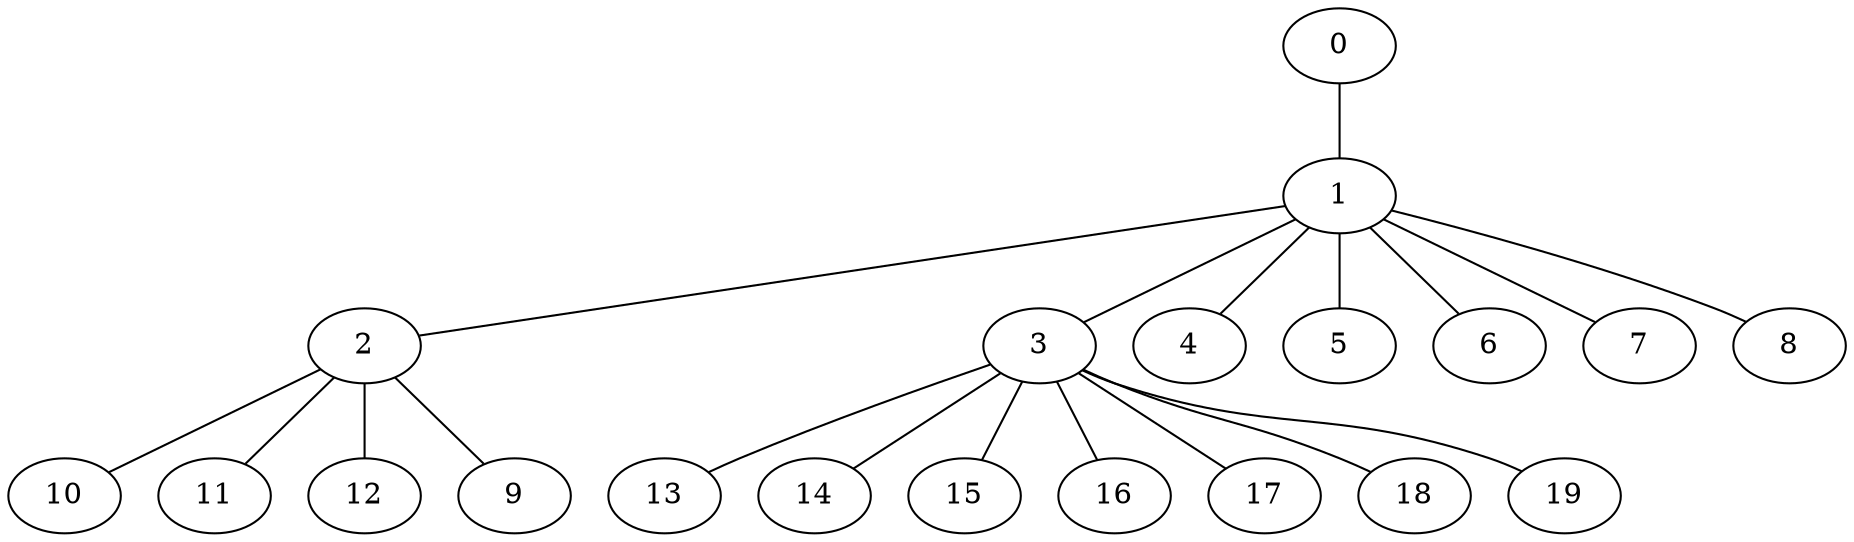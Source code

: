 
graph graphname {
    0 -- 1
1 -- 2
1 -- 3
1 -- 4
1 -- 5
1 -- 6
1 -- 7
1 -- 8
2 -- 10
2 -- 11
2 -- 12
2 -- 9
3 -- 13
3 -- 14
3 -- 15
3 -- 16
3 -- 17
3 -- 18
3 -- 19

}
